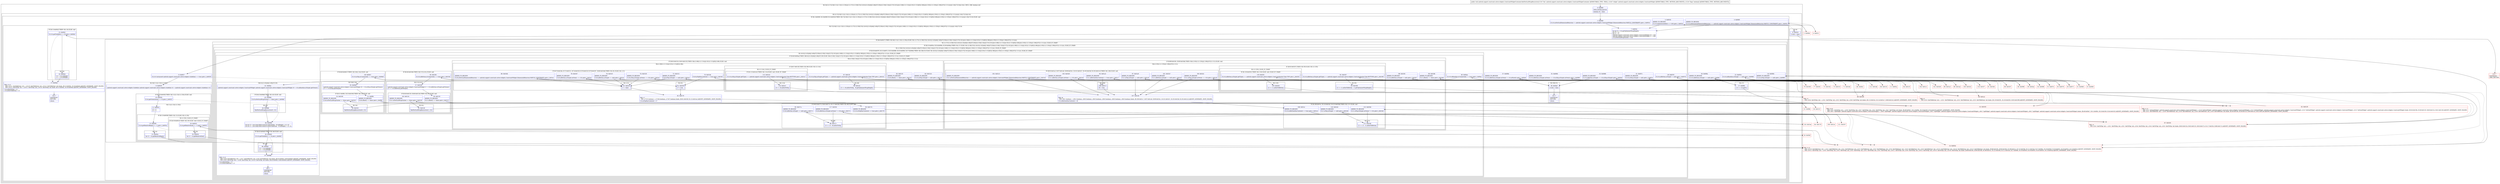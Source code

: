 digraph "CFG forandroid.support.constraint.solver.widgets.ConstraintWidgetContainer.findVerticalWrapRecursive(Landroid\/support\/constraint\/solver\/widgets\/ConstraintWidget;[Z)V" {
subgraph cluster_Region_695592149 {
label = "R(2:0|(2:(5:7|(2:9|(2:11|(1:13)(1:(1:20))))(1:(1:27)(1:(2:38|125)(1:(6:41|(1:43)|44|(1:46)|47|126)(4:(2:50|(1:54))|(2:57|(1:61))|(4:(1:68)(1:(1:114))|(1:81)(1:115)|82|(1:86))|(4:(1:93)(1:(1:120))|(1:106)|107|(1:111))))))|(1:16)|17|124)|(1:6))) | DECL_VAR: boolean null\l";
node [shape=record,color=blue];
Node_0 [shape=record,label="{0\:\ 0x0000|MTH_ENTER_BLOCK\l|boolean r8 = false\l}"];
subgraph cluster_Region_456053407 {
label = "R(2:(5:7|(2:9|(2:11|(1:13)(1:(1:20))))(1:(1:27)(1:(2:38|125)(1:(6:41|(1:43)|44|(1:46)|47|126)(4:(2:50|(1:54))|(2:57|(1:61))|(4:(1:68)(1:(1:114))|(1:81)(1:115)|82|(1:86))|(4:(1:93)(1:(1:120))|(1:106)|107|(1:111))))))|(1:16)|17|124)|(1:6))";
node [shape=record,color=blue];
subgraph cluster_IfRegion_1725664411 {
label = "IF [B:1:0x0009, B:3:0x000f, B:5:0x0016] THEN: R(5:7|(2:9|(2:11|(1:13)(1:(1:20))))(1:(1:27)(1:(2:38|125)(1:(6:41|(1:43)|44|(1:46)|47|126)(4:(2:50|(1:54))|(2:57|(1:61))|(4:(1:68)(1:(1:114))|(1:81)(1:115)|82|(1:86))|(4:(1:93)(1:(1:120))|(1:106)|107|(1:111))))))|(1:16)|17|124) ELSE: null";
node [shape=record,color=blue];
Node_1 [shape=record,label="{1\:\ 0x0009|if (r14.mVerticalDimensionBehaviour != android.support.constraint.solver.widgets.ConstraintWidget.DimensionBehaviour.MATCH_CONSTRAINT) goto L_0x001b\l}"];
Node_3 [shape=record,label="{3\:\ 0x000f|ADDED_TO_REGION\l|if (r14.mHorizontalDimensionBehaviour == android.support.constraint.solver.widgets.ConstraintWidget.DimensionBehaviour.MATCH_CONSTRAINT) goto L_0x001b\l}"];
Node_5 [shape=record,label="{5\:\ 0x0016|ADDED_TO_REGION\l|if (r14.mDimensionRatio \<= 0.0f) goto L_0x001b\l}"];
subgraph cluster_Region_736429766 {
label = "R(5:7|(2:9|(2:11|(1:13)(1:(1:20))))(1:(1:27)(1:(2:38|125)(1:(6:41|(1:43)|44|(1:46)|47|126)(4:(2:50|(1:54))|(2:57|(1:61))|(4:(1:68)(1:(1:114))|(1:81)(1:115)|82|(1:86))|(4:(1:93)(1:(1:120))|(1:106)|107|(1:111))))))|(1:16)|17|124)";
node [shape=record,color=blue];
Node_7 [shape=record,label="{7\:\ 0x001b|int int r5 = r14.getOptimizerWrapHeight()\lint r3 = r5\lint r2 = r5\landroid.support.constraint.solver.widgets.ConstraintWidget r6 = null\landroid.support.constraint.solver.widgets.ConstraintWidget r1 = null\lr14.mVerticalWrapVisited = true\l}"];
subgraph cluster_IfRegion_1317715004 {
label = "IF [B:8:0x0027] THEN: R(2:9|(2:11|(1:13)(1:(1:20)))) ELSE: R(1:(1:27)(1:(2:38|125)(1:(6:41|(1:43)|44|(1:46)|47|126)(4:(2:50|(1:54))|(2:57|(1:61))|(4:(1:68)(1:(1:114))|(1:81)(1:115)|82|(1:86))|(4:(1:93)(1:(1:120))|(1:106)|107|(1:111))))))";
node [shape=record,color=blue];
Node_8 [shape=record,label="{8\:\ 0x0027|if ((r14 instanceof android.support.constraint.solver.widgets.Guideline) == true) goto L_0x0029\l}"];
subgraph cluster_Region_1612466646 {
label = "R(2:9|(2:11|(1:13)(1:(1:20))))";
node [shape=record,color=blue];
Node_9 [shape=record,label="{9\:\ 0x0029|android.support.constraint.solver.widgets.Guideline android.support.constraint.solver.widgets.Guideline r4 = (android.support.constraint.solver.widgets.Guideline) r14\l}"];
subgraph cluster_IfRegion_376543510 {
label = "IF [B:10:0x0030] THEN: R(2:11|(1:13)(1:(1:20))) ELSE: null";
node [shape=record,color=blue];
Node_10 [shape=record,label="{10\:\ 0x0030|if (r4.getOrientation() == 0) goto L_0x0032\l}"];
subgraph cluster_Region_1607759612 {
label = "R(2:11|(1:13)(1:(1:20)))";
node [shape=record,color=blue];
Node_11 [shape=record,label="{11\:\ 0x0032|r3 = 0\lr2 = 0\l}"];
subgraph cluster_IfRegion_923557090 {
label = "IF [B:12:0x0038] THEN: R(1:13) ELSE: R(1:(1:20))";
node [shape=record,color=blue];
Node_12 [shape=record,label="{12\:\ 0x0038|if (r4.getRelativeBegin() != \-1) goto L_0x003a\l}"];
subgraph cluster_Region_1381840910 {
label = "R(1:13)";
node [shape=record,color=blue];
Node_13 [shape=record,label="{13\:\ 0x003a|int r3 = r4.getRelativeBegin()\l}"];
}
subgraph cluster_Region_169917432 {
label = "R(1:(1:20)) | ELSE_IF_CHAIN\l";
node [shape=record,color=blue];
subgraph cluster_IfRegion_917472931 {
label = "IF [B:19:0x0053] THEN: R(1:20) ELSE: null | ELSE_IF_CHAIN\l";
node [shape=record,color=blue];
Node_19 [shape=record,label="{19\:\ 0x0053|if (r4.getRelativeEnd() != \-1) goto L_0x0055\l}"];
subgraph cluster_Region_1244398436 {
label = "R(1:20)";
node [shape=record,color=blue];
Node_20 [shape=record,label="{20\:\ 0x0055|int r2 = r4.getRelativeEnd()\l}"];
}
}
}
}
}
}
}
subgraph cluster_Region_1744251401 {
label = "R(1:(1:27)(1:(2:38|125)(1:(6:41|(1:43)|44|(1:46)|47|126)(4:(2:50|(1:54))|(2:57|(1:61))|(4:(1:68)(1:(1:114))|(1:81)(1:115)|82|(1:86))|(4:(1:93)(1:(1:120))|(1:106)|107|(1:111)))))) | ELSE_IF_CHAIN\l";
node [shape=record,color=blue];
subgraph cluster_IfRegion_1576193336 {
label = "IF [B:22:0x005e, B:24:0x0064, B:26:0x006a] THEN: R(1:27) ELSE: R(1:(2:38|125)(1:(6:41|(1:43)|44|(1:46)|47|126)(4:(2:50|(1:54))|(2:57|(1:61))|(4:(1:68)(1:(1:114))|(1:81)(1:115)|82|(1:86))|(4:(1:93)(1:(1:120))|(1:106)|107|(1:111))))) | ELSE_IF_CHAIN\l";
node [shape=record,color=blue];
Node_22 [shape=record,label="{22\:\ 0x005e|if (r14.mBaseline.mTarget == null) goto L_0x0060\l}"];
Node_24 [shape=record,label="{24\:\ 0x0064|ADDED_TO_REGION\l|if (r14.mTop.mTarget == null) goto L_0x0066\l}"];
Node_26 [shape=record,label="{26\:\ 0x006a|ADDED_TO_REGION\l|if (r14.mBottom.mTarget == null) goto L_0x006c\l}"];
subgraph cluster_Region_1543298482 {
label = "R(1:27)";
node [shape=record,color=blue];
Node_27 [shape=record,label="{27\:\ 0x006c|r3 += r14.getY()\l}"];
}
subgraph cluster_Region_1174594022 {
label = "R(1:(2:38|125)(1:(6:41|(1:43)|44|(1:46)|47|126)(4:(2:50|(1:54))|(2:57|(1:61))|(4:(1:68)(1:(1:114))|(1:81)(1:115)|82|(1:86))|(4:(1:93)(1:(1:120))|(1:106)|107|(1:111))))) | ELSE_IF_CHAIN\l";
node [shape=record,color=blue];
subgraph cluster_IfRegion_1240624549 {
label = "IF [B:29:0x0076, B:31:0x007c, B:33:0x0086, B:35:0x0094, B:37:0x009e] THEN: R(2:38|125) ELSE: R(1:(6:41|(1:43)|44|(1:46)|47|126)(4:(2:50|(1:54))|(2:57|(1:61))|(4:(1:68)(1:(1:114))|(1:81)(1:115)|82|(1:86))|(4:(1:93)(1:(1:120))|(1:106)|107|(1:111)))) | ELSE_IF_CHAIN\l";
node [shape=record,color=blue];
Node_29 [shape=record,label="{29\:\ 0x0076|if (r14.mBottom.mTarget != null) goto L_0x0078\l}"];
Node_31 [shape=record,label="{31\:\ 0x007c|ADDED_TO_REGION\l|if (r14.mTop.mTarget != null) goto L_0x007e\l}"];
Node_33 [shape=record,label="{33\:\ 0x0086|ADDED_TO_REGION\l|if (r14.mBottom.mTarget == r14.mTop.mTarget) goto L_0x00a0\l}"];
Node_35 [shape=record,label="{35\:\ 0x0094|ADDED_TO_REGION\l|if (r14.mBottom.mTarget.mOwner == r14.mTop.mTarget.mOwner) goto L_0x0096\l}"];
Node_37 [shape=record,label="{37\:\ 0x009e|ADDED_TO_REGION\l|if (r14.mBottom.mTarget.mOwner != r14.mParent) goto L_0x00a0\l}"];
subgraph cluster_Region_395026928 {
label = "R(2:38|125)";
node [shape=record,color=blue];
Node_38 [shape=record,label="{38\:\ 0x00a0|r15[0] = false\l}"];
Node_125 [shape=record,label="{125\:\ ?|SYNTHETIC\lRETURN\l|return\l}"];
}
subgraph cluster_Region_1549477172 {
label = "R(1:(6:41|(1:43)|44|(1:46)|47|126)(4:(2:50|(1:54))|(2:57|(1:61))|(4:(1:68)(1:(1:114))|(1:81)(1:115)|82|(1:86))|(4:(1:93)(1:(1:120))|(1:106)|107|(1:111)))) | ELSE_IF_CHAIN\l";
node [shape=record,color=blue];
subgraph cluster_IfRegion_218620552 {
label = "IF [B:40:0x00aa] THEN: R(6:41|(1:43)|44|(1:46)|47|126) ELSE: R(4:(2:50|(1:54))|(2:57|(1:61))|(4:(1:68)(1:(1:114))|(1:81)(1:115)|82|(1:86))|(4:(1:93)(1:(1:120))|(1:106)|107|(1:111))) | ELSE_IF_CHAIN\l";
node [shape=record,color=blue];
Node_40 [shape=record,label="{40\:\ 0x00aa|if (r14.mBaseline.isConnected() == true) goto L_0x00ac\l}"];
subgraph cluster_Region_766512163 {
label = "R(6:41|(1:43)|44|(1:46)|47|126)";
node [shape=record,color=blue];
Node_41 [shape=record,label="{41\:\ 0x00ac|android.support.constraint.solver.widgets.ConstraintWidget android.support.constraint.solver.widgets.ConstraintWidget r0 = r14.mBaseline.mTarget.getOwner()\l}"];
subgraph cluster_IfRegion_1763960580 {
label = "IF [B:42:0x00b6] THEN: R(1:43) ELSE: null";
node [shape=record,color=blue];
Node_42 [shape=record,label="{42\:\ 0x00b6|if (r0.mVerticalWrapVisited == false) goto L_0x00b8\l}"];
subgraph cluster_Region_155521825 {
label = "R(1:43)";
node [shape=record,color=blue];
Node_43 [shape=record,label="{43\:\ 0x00b8|findVerticalWrapRecursive(r0, r15)\l}"];
}
}
Node_44 [shape=record,label="{44\:\ 0x00bb|int int r3 = java.lang.Math.max((r0.mDistToTop \- r0.mHeight) + r5, r5)\lint int r2 = java.lang.Math.max((r0.mDistToBottom \- r0.mHeight) + r5, r5)\l}"];
subgraph cluster_IfRegion_1463953864 {
label = "IF [B:45:0x00d3] THEN: R(1:46) ELSE: null";
node [shape=record,color=blue];
Node_45 [shape=record,label="{45\:\ 0x00d3|if (r14.getVisibility() == 8) goto L_0x00d5\l}"];
subgraph cluster_Region_97558094 {
label = "R(1:46)";
node [shape=record,color=blue];
Node_46 [shape=record,label="{46\:\ 0x00d5|r3 \-= r14.mHeight\lr2 \-= r14.mHeight\l}"];
}
}
Node_47 [shape=record,label="{47\:\ 0x00db|PHI: r2 r3 \l  PHI: (r2v8 'distToBottom' int) = (r2v7 'distToBottom' int), (r2v9 'distToBottom' int) binds: [B:45:0x00d3, B:46:0x00d5] A[DONT_GENERATE, DONT_INLINE]\l  PHI: (r3v9 'distToTop' int) = (r3v8 'distToTop' int), (r3v10 'distToTop' int) binds: [B:45:0x00d3, B:46:0x00d5] A[DONT_GENERATE, DONT_INLINE]\l|r14.mDistToTop = r3\lr14.mDistToBottom = r2\l}"];
Node_126 [shape=record,label="{126\:\ ?|SYNTHETIC\lRETURN\l|return\l}"];
}
subgraph cluster_Region_487360241 {
label = "R(4:(2:50|(1:54))|(2:57|(1:61))|(4:(1:68)(1:(1:114))|(1:81)(1:115)|82|(1:86))|(4:(1:93)(1:(1:120))|(1:106)|107|(1:111)))";
node [shape=record,color=blue];
subgraph cluster_IfRegion_410739425 {
label = "IF [B:49:0x00e7] THEN: R(2:50|(1:54)) ELSE: null";
node [shape=record,color=blue];
Node_49 [shape=record,label="{49\:\ 0x00e7|if (r14.mTop.isConnected() == true) goto L_0x00e9\l}"];
subgraph cluster_Region_2102266185 {
label = "R(2:50|(1:54))";
node [shape=record,color=blue];
Node_50 [shape=record,label="{50\:\ 0x00e9|android.support.constraint.solver.widgets.ConstraintWidget r6 = r14.mTop.mTarget.getOwner()\lr3 += r14.mTop.getMargin()\l}"];
subgraph cluster_IfRegion_680382123 {
label = "IF [B:51:0x00fc, B:53:0x0100] THEN: R(1:54) ELSE: null";
node [shape=record,color=blue];
Node_51 [shape=record,label="{51\:\ 0x00fc|ADDED_TO_REGION\l|if (r6.isRoot() == false) goto L_0x00fe\l}"];
Node_53 [shape=record,label="{53\:\ 0x0100|ADDED_TO_REGION\l|if (r6.mVerticalWrapVisited == false) goto L_0x0102\l}"];
subgraph cluster_Region_92576602 {
label = "R(1:54)";
node [shape=record,color=blue];
Node_54 [shape=record,label="{54\:\ 0x0102|findVerticalWrapRecursive(r6, r15)\l}"];
}
}
}
}
subgraph cluster_IfRegion_718979268 {
label = "IF [B:56:0x010b] THEN: R(2:57|(1:61)) ELSE: null";
node [shape=record,color=blue];
Node_56 [shape=record,label="{56\:\ 0x010b|if (r14.mBottom.isConnected() == true) goto L_0x010d\l}"];
subgraph cluster_Region_785165481 {
label = "R(2:57|(1:61))";
node [shape=record,color=blue];
Node_57 [shape=record,label="{57\:\ 0x010d|android.support.constraint.solver.widgets.ConstraintWidget r1 = r14.mBottom.mTarget.getOwner()\lr2 += r14.mBottom.getMargin()\l}"];
subgraph cluster_IfRegion_1004367541 {
label = "IF [B:58:0x0120, B:60:0x0124] THEN: R(1:61) ELSE: null";
node [shape=record,color=blue];
Node_58 [shape=record,label="{58\:\ 0x0120|ADDED_TO_REGION\l|if (r1.isRoot() == false) goto L_0x0122\l}"];
Node_60 [shape=record,label="{60\:\ 0x0124|ADDED_TO_REGION\l|if (r1.mVerticalWrapVisited == false) goto L_0x0126\l}"];
subgraph cluster_Region_217943934 {
label = "R(1:61)";
node [shape=record,color=blue];
Node_61 [shape=record,label="{61\:\ 0x0126|findVerticalWrapRecursive(r1, r15)\l}"];
}
}
}
}
subgraph cluster_IfRegion_251941908 {
label = "IF [B:63:0x012d, B:65:0x0133] THEN: R(4:(1:68)(1:(1:114))|(1:81)(1:115)|82|(1:86)) ELSE: null";
node [shape=record,color=blue];
Node_63 [shape=record,label="{63\:\ 0x012d|ADDED_TO_REGION\l|if (r14.mTop.mTarget != null) goto L_0x012f\l}"];
Node_65 [shape=record,label="{65\:\ 0x0133|ADDED_TO_REGION\l|if (r6.isRoot() == false) goto L_0x0135\l}"];
subgraph cluster_Region_1821417534 {
label = "R(4:(1:68)(1:(1:114))|(1:81)(1:115)|82|(1:86))";
node [shape=record,color=blue];
subgraph cluster_IfRegion_357734483 {
label = "IF [B:67:0x013f] THEN: R(1:68) ELSE: R(1:(1:114))";
node [shape=record,color=blue];
Node_67 [shape=record,label="{67\:\ 0x013f|if (r14.mTop.mTarget.getType() == android.support.constraint.solver.widgets.ConstraintAnchor.Type.TOP) goto L_0x0141\l}"];
subgraph cluster_Region_1353897576 {
label = "R(1:68)";
node [shape=record,color=blue];
Node_68 [shape=record,label="{68\:\ 0x0141|r3 += r6.mDistToTop \- r6.getOptimizerWrapHeight()\l}"];
}
subgraph cluster_Region_1451068530 {
label = "R(1:(1:114)) | ELSE_IF_CHAIN\l";
node [shape=record,color=blue];
subgraph cluster_IfRegion_710781593 {
label = "IF [B:113:0x01e5] THEN: R(1:114) ELSE: null | ELSE_IF_CHAIN\l";
node [shape=record,color=blue];
Node_113 [shape=record,label="{113\:\ 0x01e5|if (r14.mTop.mTarget.getType() == android.support.constraint.solver.widgets.ConstraintAnchor.Type.BOTTOM) goto L_0x01e7\l}"];
subgraph cluster_Region_1672001421 {
label = "R(1:114)";
node [shape=record,color=blue];
Node_114 [shape=record,label="{114\:\ 0x01e7|r3 += r6.mDistToTop\l}"];
}
}
}
}
subgraph cluster_IfRegion_1240637149 {
label = "IF [B:70:0x014b, B:72:0x0151, B:74:0x0159, B:76:0x015f, B:78:0x0167, B:80:0x016d] THEN: R(1:81) ELSE: R(1:115)";
node [shape=record,color=blue];
Node_70 [shape=record,label="{70\:\ 0x014b|if (r6.mTopHasCentered == true) goto L_0x016f\l}"];
Node_72 [shape=record,label="{72\:\ 0x0151|ADDED_TO_REGION\l|if (r6.mTop.mTarget == null) goto L_0x01ec\l}"];
Node_74 [shape=record,label="{74\:\ 0x0159|ADDED_TO_REGION\l|if (r6.mTop.mTarget.mOwner == r14) goto L_0x01ec\l}"];
Node_76 [shape=record,label="{76\:\ 0x015f|ADDED_TO_REGION\l|if (r6.mBottom.mTarget == null) goto L_0x01ec\l}"];
Node_78 [shape=record,label="{78\:\ 0x0167|ADDED_TO_REGION\l|if (r6.mBottom.mTarget.mOwner == r14) goto L_0x01ec\l}"];
Node_80 [shape=record,label="{80\:\ 0x016d|ADDED_TO_REGION\l|if (r6.mVerticalDimensionBehaviour == android.support.constraint.solver.widgets.ConstraintWidget.DimensionBehaviour.MATCH_CONSTRAINT) goto L_0x01ec\l}"];
subgraph cluster_Region_817337794 {
label = "R(1:81)";
node [shape=record,color=blue];
Node_81 [shape=record,label="{81\:\ 0x016f|r7 = true\l}"];
}
subgraph cluster_Region_962305628 {
label = "R(1:115)";
node [shape=record,color=blue];
Node_115 [shape=record,label="{115\:\ 0x01ec|r7 = false\l}"];
}
}
Node_82 [shape=record,label="{82\:\ 0x0170|PHI: r7 \l  PHI: (r7v55 boolean) = (r7v64 boolean), (r7v67 boolean) binds: [B:81:0x016f, B:115:0x01ec] A[DONT_GENERATE, DONT_INLINE]\l|r14.mTopHasCentered = r7\l}"];
subgraph cluster_IfRegion_34654894 {
label = "IF [B:83:0x0174, B:85:0x017a, B:117:0x01f4] THEN: R(1:86) ELSE: null";
node [shape=record,color=blue];
Node_83 [shape=record,label="{83\:\ 0x0174|ADDED_TO_REGION\l|if (r14.mTopHasCentered == true) goto L_0x0176\l}"];
Node_85 [shape=record,label="{85\:\ 0x017a|ADDED_TO_REGION\l|if (r6.mBottom.mTarget == null) goto L_0x017c\l}"];
Node_117 [shape=record,label="{117\:\ 0x01f4|ADDED_TO_REGION\l|if (r6.mBottom.mTarget.mOwner != r14) goto L_0x017c\l}"];
subgraph cluster_Region_1407334884 {
label = "R(1:86)";
node [shape=record,color=blue];
Node_86 [shape=record,label="{86\:\ 0x017c|r3 += r3 \- r6.mDistToTop\l}"];
}
}
}
}
subgraph cluster_IfRegion_1490942273 {
label = "IF [B:88:0x0185, B:90:0x018b] THEN: R(4:(1:93)(1:(1:120))|(1:106)|107|(1:111)) ELSE: null";
node [shape=record,color=blue];
Node_88 [shape=record,label="{88\:\ 0x0185|ADDED_TO_REGION\l|if (r14.mBottom.mTarget != null) goto L_0x0187\l}"];
Node_90 [shape=record,label="{90\:\ 0x018b|ADDED_TO_REGION\l|if (r1.isRoot() == false) goto L_0x018d\l}"];
subgraph cluster_Region_2126104692 {
label = "R(4:(1:93)(1:(1:120))|(1:106)|107|(1:111))";
node [shape=record,color=blue];
subgraph cluster_IfRegion_1126526652 {
label = "IF [B:92:0x0197] THEN: R(1:93) ELSE: R(1:(1:120))";
node [shape=record,color=blue];
Node_92 [shape=record,label="{92\:\ 0x0197|if (r14.mBottom.mTarget.getType() == android.support.constraint.solver.widgets.ConstraintAnchor.Type.BOTTOM) goto L_0x0199\l}"];
subgraph cluster_Region_359299906 {
label = "R(1:93)";
node [shape=record,color=blue];
Node_93 [shape=record,label="{93\:\ 0x0199|r2 += r1.mDistToBottom \- r1.getOptimizerWrapHeight()\l}"];
}
subgraph cluster_Region_1119151755 {
label = "R(1:(1:120)) | ELSE_IF_CHAIN\l";
node [shape=record,color=blue];
subgraph cluster_IfRegion_2022767795 {
label = "IF [B:119:0x0201] THEN: R(1:120) ELSE: null | ELSE_IF_CHAIN\l";
node [shape=record,color=blue];
Node_119 [shape=record,label="{119\:\ 0x0201|if (r14.mBottom.mTarget.getType() == android.support.constraint.solver.widgets.ConstraintAnchor.Type.TOP) goto L_0x0203\l}"];
subgraph cluster_Region_1878097594 {
label = "R(1:120)";
node [shape=record,color=blue];
Node_120 [shape=record,label="{120\:\ 0x0203|r2 += r1.mDistToBottom\l}"];
}
}
}
}
subgraph cluster_IfRegion_1553734990 {
label = "IF [B:95:0x01a3, B:97:0x01a9, B:99:0x01b1, B:101:0x01b7, B:103:0x01bf, B:105:0x01c5] THEN: R(1:106) ELSE: null";
node [shape=record,color=blue];
Node_95 [shape=record,label="{95\:\ 0x01a3|ADDED_TO_REGION\l|if (r1.mBottomHasCentered == true) goto L_0x01c7\l}"];
Node_97 [shape=record,label="{97\:\ 0x01a9|ADDED_TO_REGION\l|if (r1.mTop.mTarget == null) goto L_0x01c8\l}"];
Node_99 [shape=record,label="{99\:\ 0x01b1|ADDED_TO_REGION\l|if (r1.mTop.mTarget.mOwner == r14) goto L_0x01c8\l}"];
Node_101 [shape=record,label="{101\:\ 0x01b7|ADDED_TO_REGION\l|if (r1.mBottom.mTarget == null) goto L_0x01c8\l}"];
Node_103 [shape=record,label="{103\:\ 0x01bf|ADDED_TO_REGION\l|if (r1.mBottom.mTarget.mOwner == r14) goto L_0x01c8\l}"];
Node_105 [shape=record,label="{105\:\ 0x01c5|ADDED_TO_REGION\l|if (r1.mVerticalDimensionBehaviour == android.support.constraint.solver.widgets.ConstraintWidget.DimensionBehaviour.MATCH_CONSTRAINT) goto L_0x01c8\l}"];
subgraph cluster_Region_1100085472 {
label = "R(1:106)";
node [shape=record,color=blue];
Node_106 [shape=record,label="{106\:\ 0x01c7|r8 = true\l}"];
}
}
Node_107 [shape=record,label="{107\:\ 0x01c8|PHI: r8 \l  PHI: (r8v1 boolean) = (r8v2 boolean), (r8v0 boolean), (r8v0 boolean), (r8v0 boolean), (r8v0 boolean), (r8v0 boolean) binds: [B:106:0x01c7, B:97:0x01a9, B:99:0x01b1, B:101:0x01b7, B:103:0x01bf, B:105:0x01c5] A[DONT_GENERATE, DONT_INLINE]\l|r14.mBottomHasCentered = r8\l}"];
subgraph cluster_IfRegion_438462688 {
label = "IF [B:108:0x01cc, B:110:0x01d2, B:122:0x020d] THEN: R(1:111) ELSE: null";
node [shape=record,color=blue];
Node_108 [shape=record,label="{108\:\ 0x01cc|ADDED_TO_REGION\l|if (r14.mBottomHasCentered == true) goto L_0x01ce\l}"];
Node_110 [shape=record,label="{110\:\ 0x01d2|ADDED_TO_REGION\l|if (r1.mTop.mTarget == null) goto L_0x01d4\l}"];
Node_122 [shape=record,label="{122\:\ 0x020d|ADDED_TO_REGION\l|if (r1.mTop.mTarget.mOwner != r14) goto L_0x01d4\l}"];
subgraph cluster_Region_1777701654 {
label = "R(1:111)";
node [shape=record,color=blue];
Node_111 [shape=record,label="{111\:\ 0x01d4|r2 += r2 \- r1.mDistToBottom\l}"];
}
}
}
}
}
}
}
}
}
}
}
}
subgraph cluster_IfRegion_1063159898 {
label = "IF [B:15:0x0042] THEN: R(1:16) ELSE: null";
node [shape=record,color=blue];
Node_15 [shape=record,label="{15\:\ 0x0042|if (r14.getVisibility() == 8) goto L_0x0044\l}"];
subgraph cluster_Region_429122096 {
label = "R(1:16)";
node [shape=record,color=blue];
Node_16 [shape=record,label="{16\:\ 0x0044|r3 \-= r14.mHeight\lr2 \-= r14.mHeight\l}"];
}
}
Node_17 [shape=record,label="{17\:\ 0x004a|PHI: r2 r3 \l  PHI: (r2v11 'distToBottom' int) = (r2v10 'distToBottom' int), (r2v12 'distToBottom' int) binds: [B:15:0x0042, B:16:0x0044] A[DONT_GENERATE, DONT_INLINE]\l  PHI: (r3v13 'distToTop' int) = (r3v12 'distToTop' int), (r3v14 'distToTop' int) binds: [B:15:0x0042, B:16:0x0044] A[DONT_GENERATE, DONT_INLINE]\l|r14.mDistToTop = r3\lr14.mDistToBottom = r2\l}"];
Node_124 [shape=record,label="{124\:\ ?|SYNTHETIC\lRETURN\l|return\l}"];
}
}
subgraph cluster_Region_1474711939 {
label = "R(1:6)";
node [shape=record,color=blue];
Node_6 [shape=record,label="{6\:\ 0x0018|r15[0] = false\l}"];
}
}
}
Node_2 [shape=record,color=red,label="{2\:\ 0x000b}"];
Node_4 [shape=record,color=red,label="{4\:\ 0x0011}"];
Node_14 [shape=record,color=red,label="{14\:\ 0x003e|PHI: r2 r3 \l  PHI: (r2v10 'distToBottom' int) = (r2v1 'distToBottom' int), (r2v1 'distToBottom' int), (r2v3 'distToBottom' int), (r2v3 'distToBottom' int), (r2v4 'distToBottom' int), (r2v0 'distToBottom' int), (r2v0 'distToBottom' int), (r2v13 'distToBottom' int), (r2v14 'distToBottom' int), (r2v13 'distToBottom' int) binds: [B:88:0x0185, B:90:0x018b, B:108:0x01cc, B:122:0x020d, B:111:0x01d4, B:27:0x006c, B:10:0x0030, B:19:0x0053, B:20:0x0055, B:13:0x003a] A[DONT_GENERATE, DONT_INLINE]\l  PHI: (r3v12 'distToTop' int) = (r3v2 'distToTop' int), (r3v2 'distToTop' int), (r3v2 'distToTop' int), (r3v2 'distToTop' int), (r3v2 'distToTop' int), (r3v11 'distToTop' int), (r3v0 'distToTop' int), (r3v15 'distToTop' int), (r3v15 'distToTop' int), (r3v16 'distToTop' int) binds: [B:88:0x0185, B:90:0x018b, B:108:0x01cc, B:122:0x020d, B:111:0x01d4, B:27:0x006c, B:10:0x0030, B:19:0x0053, B:20:0x0055, B:13:0x003a] A[DONT_GENERATE, DONT_INLINE]\l}"];
Node_18 [shape=record,color=red,label="{18\:\ 0x004f}"];
Node_21 [shape=record,color=red,label="{21\:\ 0x005a}"];
Node_23 [shape=record,color=red,label="{23\:\ 0x0060}"];
Node_25 [shape=record,color=red,label="{25\:\ 0x0066}"];
Node_28 [shape=record,color=red,label="{28\:\ 0x0072}"];
Node_30 [shape=record,color=red,label="{30\:\ 0x0078}"];
Node_32 [shape=record,color=red,label="{32\:\ 0x007e}"];
Node_34 [shape=record,color=red,label="{34\:\ 0x0088}"];
Node_36 [shape=record,color=red,label="{36\:\ 0x0096}"];
Node_39 [shape=record,color=red,label="{39\:\ 0x00a4}"];
Node_48 [shape=record,color=red,label="{48\:\ 0x00e1}"];
Node_52 [shape=record,color=red,label="{52\:\ 0x00fe}"];
Node_55 [shape=record,color=red,label="{55\:\ 0x0105|PHI: r3 r6 \l  PHI: (r3v1 'distToTop' int) = (r3v0 'distToTop' int), (r3v7 'distToTop' int), (r3v7 'distToTop' int), (r3v7 'distToTop' int) binds: [B:49:0x00e7, B:51:0x00fc, B:53:0x0100, B:54:0x0102] A[DONT_GENERATE, DONT_INLINE]\l  PHI: (r6v1 'topWidget' android.support.constraint.solver.widgets.ConstraintWidget) = (r6v0 'topWidget' android.support.constraint.solver.widgets.ConstraintWidget), (r6v2 'topWidget' android.support.constraint.solver.widgets.ConstraintWidget), (r6v2 'topWidget' android.support.constraint.solver.widgets.ConstraintWidget), (r6v2 'topWidget' android.support.constraint.solver.widgets.ConstraintWidget) binds: [B:49:0x00e7, B:51:0x00fc, B:53:0x0100, B:54:0x0102] A[DONT_GENERATE, DONT_INLINE]\l}"];
Node_59 [shape=record,color=red,label="{59\:\ 0x0122}"];
Node_62 [shape=record,color=red,label="{62\:\ 0x0129|PHI: r1 r2 \l  PHI: (r1v1 'bottomWidget' android.support.constraint.solver.widgets.ConstraintWidget) = (r1v0 'bottomWidget' android.support.constraint.solver.widgets.ConstraintWidget), (r1v2 'bottomWidget' android.support.constraint.solver.widgets.ConstraintWidget), (r1v2 'bottomWidget' android.support.constraint.solver.widgets.ConstraintWidget), (r1v2 'bottomWidget' android.support.constraint.solver.widgets.ConstraintWidget) binds: [B:56:0x010b, B:58:0x0120, B:60:0x0124, B:61:0x0126] A[DONT_GENERATE, DONT_INLINE]\l  PHI: (r2v1 'distToBottom' int) = (r2v0 'distToBottom' int), (r2v6 'distToBottom' int), (r2v6 'distToBottom' int), (r2v6 'distToBottom' int) binds: [B:56:0x010b, B:58:0x0120, B:60:0x0124, B:61:0x0126] A[DONT_GENERATE, DONT_INLINE]\l}"];
Node_64 [shape=record,color=red,label="{64\:\ 0x012f}"];
Node_66 [shape=record,color=red,label="{66\:\ 0x0135}"];
Node_69 [shape=record,color=red,label="{69\:\ 0x0149|PHI: r3 \l  PHI: (r3v4 'distToTop' int) = (r3v1 'distToTop' int), (r3v3 'distToTop' int), (r3v6 'distToTop' int) binds: [B:113:0x01e5, B:114:0x01e7, B:68:0x0141] A[DONT_GENERATE, DONT_INLINE]\l}"];
Node_71 [shape=record,color=red,label="{71\:\ 0x014d}"];
Node_73 [shape=record,color=red,label="{73\:\ 0x0153}"];
Node_75 [shape=record,color=red,label="{75\:\ 0x015b}"];
Node_77 [shape=record,color=red,label="{77\:\ 0x0161}"];
Node_79 [shape=record,color=red,label="{79\:\ 0x0169}"];
Node_84 [shape=record,color=red,label="{84\:\ 0x0176}"];
Node_87 [shape=record,color=red,label="{87\:\ 0x0181|PHI: r3 \l  PHI: (r3v2 'distToTop' int) = (r3v1 'distToTop' int), (r3v1 'distToTop' int), (r3v4 'distToTop' int), (r3v4 'distToTop' int), (r3v5 'distToTop' int) binds: [B:63:0x012d, B:65:0x0133, B:83:0x0174, B:117:0x01f4, B:86:0x017c] A[DONT_GENERATE, DONT_INLINE]\l}"];
Node_89 [shape=record,color=red,label="{89\:\ 0x0187}"];
Node_91 [shape=record,color=red,label="{91\:\ 0x018d}"];
Node_94 [shape=record,color=red,label="{94\:\ 0x01a1|PHI: r2 \l  PHI: (r2v3 'distToBottom' int) = (r2v1 'distToBottom' int), (r2v2 'distToBottom' int), (r2v5 'distToBottom' int) binds: [B:119:0x0201, B:120:0x0203, B:93:0x0199] A[DONT_GENERATE, DONT_INLINE]\l}"];
Node_96 [shape=record,color=red,label="{96\:\ 0x01a5}"];
Node_98 [shape=record,color=red,label="{98\:\ 0x01ab}"];
Node_100 [shape=record,color=red,label="{100\:\ 0x01b3}"];
Node_102 [shape=record,color=red,label="{102\:\ 0x01b9}"];
Node_104 [shape=record,color=red,label="{104\:\ 0x01c1}"];
Node_109 [shape=record,color=red,label="{109\:\ 0x01ce}"];
Node_112 [shape=record,color=red,label="{112\:\ 0x01db}"];
Node_116 [shape=record,color=red,label="{116\:\ 0x01ee}"];
Node_118 [shape=record,color=red,label="{118\:\ 0x01f7}"];
Node_121 [shape=record,color=red,label="{121\:\ 0x0207}"];
Node_123 [shape=record,color=red,label="{123\:\ ?|SYNTHETIC\lORIG_RETURN\l}"];
MethodNode[shape=record,label="{public void android.support.constraint.solver.widgets.ConstraintWidgetContainer.findVerticalWrapRecursive((r13v0 'this' android.support.constraint.solver.widgets.ConstraintWidgetContainer A[IMMUTABLE_TYPE, THIS]), (r14v0 'widget' android.support.constraint.solver.widgets.ConstraintWidget A[IMMUTABLE_TYPE, METHOD_ARGUMENT]), (r15v0 'flags' boolean[] A[IMMUTABLE_TYPE, METHOD_ARGUMENT])) }"];
MethodNode -> Node_0;
Node_0 -> Node_1;
Node_1 -> Node_2[style=dashed];
Node_1 -> Node_7;
Node_3 -> Node_4[style=dashed];
Node_3 -> Node_7;
Node_5 -> Node_6[style=dashed];
Node_5 -> Node_7;
Node_7 -> Node_8;
Node_8 -> Node_9;
Node_8 -> Node_21[style=dashed];
Node_9 -> Node_10;
Node_10 -> Node_11;
Node_10 -> Node_14[style=dashed];
Node_11 -> Node_12;
Node_12 -> Node_13;
Node_12 -> Node_18[style=dashed];
Node_13 -> Node_14;
Node_19 -> Node_14[style=dashed];
Node_19 -> Node_20;
Node_20 -> Node_14;
Node_22 -> Node_23;
Node_22 -> Node_28[style=dashed];
Node_24 -> Node_25;
Node_24 -> Node_28[style=dashed];
Node_26 -> Node_27;
Node_26 -> Node_28[style=dashed];
Node_27 -> Node_14;
Node_29 -> Node_30;
Node_29 -> Node_39[style=dashed];
Node_31 -> Node_32;
Node_31 -> Node_39[style=dashed];
Node_33 -> Node_34[style=dashed];
Node_33 -> Node_38;
Node_35 -> Node_36;
Node_35 -> Node_39[style=dashed];
Node_37 -> Node_38;
Node_37 -> Node_39[style=dashed];
Node_38 -> Node_125;
Node_40 -> Node_41;
Node_40 -> Node_48[style=dashed];
Node_41 -> Node_42;
Node_42 -> Node_43;
Node_42 -> Node_44[style=dashed];
Node_43 -> Node_44;
Node_44 -> Node_45;
Node_45 -> Node_46;
Node_45 -> Node_47[style=dashed];
Node_46 -> Node_47;
Node_47 -> Node_126;
Node_49 -> Node_50;
Node_49 -> Node_55[style=dashed];
Node_50 -> Node_51;
Node_51 -> Node_52;
Node_51 -> Node_55[style=dashed];
Node_53 -> Node_54;
Node_53 -> Node_55[style=dashed];
Node_54 -> Node_55;
Node_56 -> Node_57;
Node_56 -> Node_62[style=dashed];
Node_57 -> Node_58;
Node_58 -> Node_59;
Node_58 -> Node_62[style=dashed];
Node_60 -> Node_61;
Node_60 -> Node_62[style=dashed];
Node_61 -> Node_62;
Node_63 -> Node_64;
Node_63 -> Node_87[style=dashed];
Node_65 -> Node_66;
Node_65 -> Node_87[style=dashed];
Node_67 -> Node_68;
Node_67 -> Node_112[style=dashed];
Node_68 -> Node_69;
Node_113 -> Node_69[style=dashed];
Node_113 -> Node_114;
Node_114 -> Node_69;
Node_70 -> Node_71[style=dashed];
Node_70 -> Node_81;
Node_72 -> Node_73[style=dashed];
Node_72 -> Node_115;
Node_74 -> Node_75[style=dashed];
Node_74 -> Node_115;
Node_76 -> Node_77[style=dashed];
Node_76 -> Node_115;
Node_78 -> Node_79[style=dashed];
Node_78 -> Node_115;
Node_80 -> Node_81[style=dashed];
Node_80 -> Node_115;
Node_81 -> Node_82;
Node_115 -> Node_82;
Node_82 -> Node_83;
Node_83 -> Node_84;
Node_83 -> Node_87[style=dashed];
Node_85 -> Node_86;
Node_85 -> Node_116[style=dashed];
Node_117 -> Node_87[style=dashed];
Node_117 -> Node_86;
Node_86 -> Node_87;
Node_88 -> Node_14[style=dashed];
Node_88 -> Node_89;
Node_90 -> Node_14[style=dashed];
Node_90 -> Node_91;
Node_92 -> Node_93;
Node_92 -> Node_118[style=dashed];
Node_93 -> Node_94;
Node_119 -> Node_94[style=dashed];
Node_119 -> Node_120;
Node_120 -> Node_94;
Node_95 -> Node_96[style=dashed];
Node_95 -> Node_106;
Node_97 -> Node_98[style=dashed];
Node_97 -> Node_107;
Node_99 -> Node_100[style=dashed];
Node_99 -> Node_107;
Node_101 -> Node_102[style=dashed];
Node_101 -> Node_107;
Node_103 -> Node_104[style=dashed];
Node_103 -> Node_107;
Node_105 -> Node_106[style=dashed];
Node_105 -> Node_107;
Node_106 -> Node_107;
Node_107 -> Node_108;
Node_108 -> Node_14[style=dashed];
Node_108 -> Node_109;
Node_110 -> Node_111;
Node_110 -> Node_121[style=dashed];
Node_122 -> Node_14[style=dashed];
Node_122 -> Node_111;
Node_111 -> Node_14;
Node_15 -> Node_16;
Node_15 -> Node_17[style=dashed];
Node_16 -> Node_17;
Node_17 -> Node_124;
Node_6 -> Node_123;
Node_2 -> Node_3;
Node_4 -> Node_5;
Node_14 -> Node_15;
Node_18 -> Node_19;
Node_21 -> Node_22;
Node_23 -> Node_24;
Node_25 -> Node_26;
Node_28 -> Node_29;
Node_30 -> Node_31;
Node_32 -> Node_33;
Node_34 -> Node_35;
Node_36 -> Node_37;
Node_39 -> Node_40;
Node_48 -> Node_49;
Node_52 -> Node_53;
Node_55 -> Node_56;
Node_59 -> Node_60;
Node_62 -> Node_63;
Node_64 -> Node_65;
Node_66 -> Node_67;
Node_69 -> Node_70;
Node_71 -> Node_72;
Node_73 -> Node_74;
Node_75 -> Node_76;
Node_77 -> Node_78;
Node_79 -> Node_80;
Node_84 -> Node_85;
Node_87 -> Node_88;
Node_89 -> Node_90;
Node_91 -> Node_92;
Node_94 -> Node_95;
Node_96 -> Node_97;
Node_98 -> Node_99;
Node_100 -> Node_101;
Node_102 -> Node_103;
Node_104 -> Node_105;
Node_109 -> Node_110;
Node_112 -> Node_113;
Node_116 -> Node_117;
Node_118 -> Node_119;
Node_121 -> Node_122;
}

